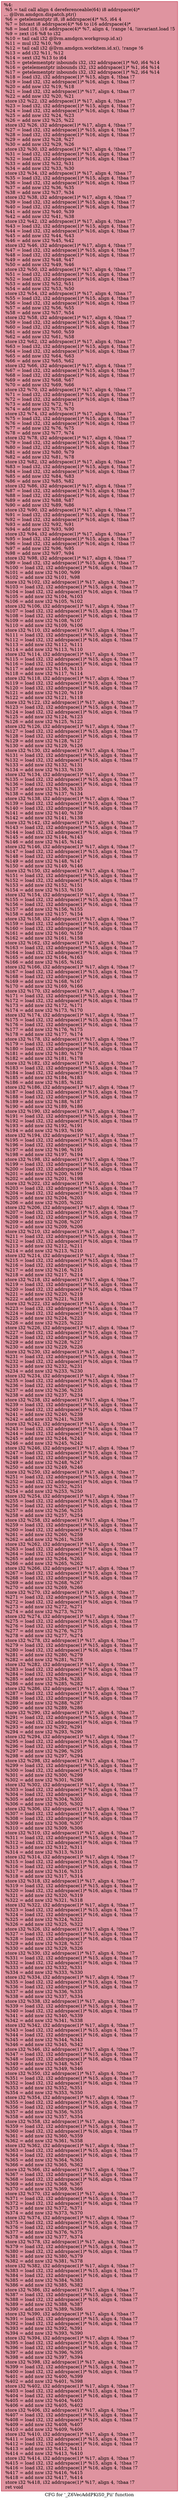 digraph "CFG for '_Z6VecAddPKiS0_Pii' function" {
	label="CFG for '_Z6VecAddPKiS0_Pii' function";

	Node0x612d410 [shape=record,color="#b70d28ff", style=filled, fillcolor="#b70d2870",label="{%4:\l  %5 = tail call align 4 dereferenceable(64) i8 addrspace(4)*\l... @llvm.amdgcn.dispatch.ptr()\l  %6 = getelementptr i8, i8 addrspace(4)* %5, i64 4\l  %7 = bitcast i8 addrspace(4)* %6 to i16 addrspace(4)*\l  %8 = load i16, i16 addrspace(4)* %7, align 4, !range !4, !invariant.load !5\l  %9 = zext i16 %8 to i32\l  %10 = tail call i32 @llvm.amdgcn.workgroup.id.x()\l  %11 = mul i32 %10, %9\l  %12 = tail call i32 @llvm.amdgcn.workitem.id.x(), !range !6\l  %13 = add i32 %11, %12\l  %14 = sext i32 %13 to i64\l  %15 = getelementptr inbounds i32, i32 addrspace(1)* %0, i64 %14\l  %16 = getelementptr inbounds i32, i32 addrspace(1)* %1, i64 %14\l  %17 = getelementptr inbounds i32, i32 addrspace(1)* %2, i64 %14\l  %18 = load i32, i32 addrspace(1)* %15, align 4, !tbaa !7\l  %19 = load i32, i32 addrspace(1)* %16, align 4, !tbaa !7\l  %20 = add nsw i32 %19, %18\l  %21 = load i32, i32 addrspace(1)* %17, align 4, !tbaa !7\l  %22 = add nsw i32 %20, %21\l  store i32 %22, i32 addrspace(1)* %17, align 4, !tbaa !7\l  %23 = load i32, i32 addrspace(1)* %15, align 4, !tbaa !7\l  %24 = load i32, i32 addrspace(1)* %16, align 4, !tbaa !7\l  %25 = add nsw i32 %24, %23\l  %26 = add nsw i32 %25, %22\l  store i32 %26, i32 addrspace(1)* %17, align 4, !tbaa !7\l  %27 = load i32, i32 addrspace(1)* %15, align 4, !tbaa !7\l  %28 = load i32, i32 addrspace(1)* %16, align 4, !tbaa !7\l  %29 = add nsw i32 %28, %27\l  %30 = add nsw i32 %29, %26\l  store i32 %30, i32 addrspace(1)* %17, align 4, !tbaa !7\l  %31 = load i32, i32 addrspace(1)* %15, align 4, !tbaa !7\l  %32 = load i32, i32 addrspace(1)* %16, align 4, !tbaa !7\l  %33 = add nsw i32 %32, %31\l  %34 = add nsw i32 %33, %30\l  store i32 %34, i32 addrspace(1)* %17, align 4, !tbaa !7\l  %35 = load i32, i32 addrspace(1)* %15, align 4, !tbaa !7\l  %36 = load i32, i32 addrspace(1)* %16, align 4, !tbaa !7\l  %37 = add nsw i32 %36, %35\l  %38 = add nsw i32 %37, %34\l  store i32 %38, i32 addrspace(1)* %17, align 4, !tbaa !7\l  %39 = load i32, i32 addrspace(1)* %15, align 4, !tbaa !7\l  %40 = load i32, i32 addrspace(1)* %16, align 4, !tbaa !7\l  %41 = add nsw i32 %40, %39\l  %42 = add nsw i32 %41, %38\l  store i32 %42, i32 addrspace(1)* %17, align 4, !tbaa !7\l  %43 = load i32, i32 addrspace(1)* %15, align 4, !tbaa !7\l  %44 = load i32, i32 addrspace(1)* %16, align 4, !tbaa !7\l  %45 = add nsw i32 %44, %43\l  %46 = add nsw i32 %45, %42\l  store i32 %46, i32 addrspace(1)* %17, align 4, !tbaa !7\l  %47 = load i32, i32 addrspace(1)* %15, align 4, !tbaa !7\l  %48 = load i32, i32 addrspace(1)* %16, align 4, !tbaa !7\l  %49 = add nsw i32 %48, %47\l  %50 = add nsw i32 %49, %46\l  store i32 %50, i32 addrspace(1)* %17, align 4, !tbaa !7\l  %51 = load i32, i32 addrspace(1)* %15, align 4, !tbaa !7\l  %52 = load i32, i32 addrspace(1)* %16, align 4, !tbaa !7\l  %53 = add nsw i32 %52, %51\l  %54 = add nsw i32 %53, %50\l  store i32 %54, i32 addrspace(1)* %17, align 4, !tbaa !7\l  %55 = load i32, i32 addrspace(1)* %15, align 4, !tbaa !7\l  %56 = load i32, i32 addrspace(1)* %16, align 4, !tbaa !7\l  %57 = add nsw i32 %56, %55\l  %58 = add nsw i32 %57, %54\l  store i32 %58, i32 addrspace(1)* %17, align 4, !tbaa !7\l  %59 = load i32, i32 addrspace(1)* %15, align 4, !tbaa !7\l  %60 = load i32, i32 addrspace(1)* %16, align 4, !tbaa !7\l  %61 = add nsw i32 %60, %59\l  %62 = add nsw i32 %61, %58\l  store i32 %62, i32 addrspace(1)* %17, align 4, !tbaa !7\l  %63 = load i32, i32 addrspace(1)* %15, align 4, !tbaa !7\l  %64 = load i32, i32 addrspace(1)* %16, align 4, !tbaa !7\l  %65 = add nsw i32 %64, %63\l  %66 = add nsw i32 %65, %62\l  store i32 %66, i32 addrspace(1)* %17, align 4, !tbaa !7\l  %67 = load i32, i32 addrspace(1)* %15, align 4, !tbaa !7\l  %68 = load i32, i32 addrspace(1)* %16, align 4, !tbaa !7\l  %69 = add nsw i32 %68, %67\l  %70 = add nsw i32 %69, %66\l  store i32 %70, i32 addrspace(1)* %17, align 4, !tbaa !7\l  %71 = load i32, i32 addrspace(1)* %15, align 4, !tbaa !7\l  %72 = load i32, i32 addrspace(1)* %16, align 4, !tbaa !7\l  %73 = add nsw i32 %72, %71\l  %74 = add nsw i32 %73, %70\l  store i32 %74, i32 addrspace(1)* %17, align 4, !tbaa !7\l  %75 = load i32, i32 addrspace(1)* %15, align 4, !tbaa !7\l  %76 = load i32, i32 addrspace(1)* %16, align 4, !tbaa !7\l  %77 = add nsw i32 %76, %75\l  %78 = add nsw i32 %77, %74\l  store i32 %78, i32 addrspace(1)* %17, align 4, !tbaa !7\l  %79 = load i32, i32 addrspace(1)* %15, align 4, !tbaa !7\l  %80 = load i32, i32 addrspace(1)* %16, align 4, !tbaa !7\l  %81 = add nsw i32 %80, %79\l  %82 = add nsw i32 %81, %78\l  store i32 %82, i32 addrspace(1)* %17, align 4, !tbaa !7\l  %83 = load i32, i32 addrspace(1)* %15, align 4, !tbaa !7\l  %84 = load i32, i32 addrspace(1)* %16, align 4, !tbaa !7\l  %85 = add nsw i32 %84, %83\l  %86 = add nsw i32 %85, %82\l  store i32 %86, i32 addrspace(1)* %17, align 4, !tbaa !7\l  %87 = load i32, i32 addrspace(1)* %15, align 4, !tbaa !7\l  %88 = load i32, i32 addrspace(1)* %16, align 4, !tbaa !7\l  %89 = add nsw i32 %88, %87\l  %90 = add nsw i32 %89, %86\l  store i32 %90, i32 addrspace(1)* %17, align 4, !tbaa !7\l  %91 = load i32, i32 addrspace(1)* %15, align 4, !tbaa !7\l  %92 = load i32, i32 addrspace(1)* %16, align 4, !tbaa !7\l  %93 = add nsw i32 %92, %91\l  %94 = add nsw i32 %93, %90\l  store i32 %94, i32 addrspace(1)* %17, align 4, !tbaa !7\l  %95 = load i32, i32 addrspace(1)* %15, align 4, !tbaa !7\l  %96 = load i32, i32 addrspace(1)* %16, align 4, !tbaa !7\l  %97 = add nsw i32 %96, %95\l  %98 = add nsw i32 %97, %94\l  store i32 %98, i32 addrspace(1)* %17, align 4, !tbaa !7\l  %99 = load i32, i32 addrspace(1)* %15, align 4, !tbaa !7\l  %100 = load i32, i32 addrspace(1)* %16, align 4, !tbaa !7\l  %101 = add nsw i32 %100, %99\l  %102 = add nsw i32 %101, %98\l  store i32 %102, i32 addrspace(1)* %17, align 4, !tbaa !7\l  %103 = load i32, i32 addrspace(1)* %15, align 4, !tbaa !7\l  %104 = load i32, i32 addrspace(1)* %16, align 4, !tbaa !7\l  %105 = add nsw i32 %104, %103\l  %106 = add nsw i32 %105, %102\l  store i32 %106, i32 addrspace(1)* %17, align 4, !tbaa !7\l  %107 = load i32, i32 addrspace(1)* %15, align 4, !tbaa !7\l  %108 = load i32, i32 addrspace(1)* %16, align 4, !tbaa !7\l  %109 = add nsw i32 %108, %107\l  %110 = add nsw i32 %109, %106\l  store i32 %110, i32 addrspace(1)* %17, align 4, !tbaa !7\l  %111 = load i32, i32 addrspace(1)* %15, align 4, !tbaa !7\l  %112 = load i32, i32 addrspace(1)* %16, align 4, !tbaa !7\l  %113 = add nsw i32 %112, %111\l  %114 = add nsw i32 %113, %110\l  store i32 %114, i32 addrspace(1)* %17, align 4, !tbaa !7\l  %115 = load i32, i32 addrspace(1)* %15, align 4, !tbaa !7\l  %116 = load i32, i32 addrspace(1)* %16, align 4, !tbaa !7\l  %117 = add nsw i32 %116, %115\l  %118 = add nsw i32 %117, %114\l  store i32 %118, i32 addrspace(1)* %17, align 4, !tbaa !7\l  %119 = load i32, i32 addrspace(1)* %15, align 4, !tbaa !7\l  %120 = load i32, i32 addrspace(1)* %16, align 4, !tbaa !7\l  %121 = add nsw i32 %120, %119\l  %122 = add nsw i32 %121, %118\l  store i32 %122, i32 addrspace(1)* %17, align 4, !tbaa !7\l  %123 = load i32, i32 addrspace(1)* %15, align 4, !tbaa !7\l  %124 = load i32, i32 addrspace(1)* %16, align 4, !tbaa !7\l  %125 = add nsw i32 %124, %123\l  %126 = add nsw i32 %125, %122\l  store i32 %126, i32 addrspace(1)* %17, align 4, !tbaa !7\l  %127 = load i32, i32 addrspace(1)* %15, align 4, !tbaa !7\l  %128 = load i32, i32 addrspace(1)* %16, align 4, !tbaa !7\l  %129 = add nsw i32 %128, %127\l  %130 = add nsw i32 %129, %126\l  store i32 %130, i32 addrspace(1)* %17, align 4, !tbaa !7\l  %131 = load i32, i32 addrspace(1)* %15, align 4, !tbaa !7\l  %132 = load i32, i32 addrspace(1)* %16, align 4, !tbaa !7\l  %133 = add nsw i32 %132, %131\l  %134 = add nsw i32 %133, %130\l  store i32 %134, i32 addrspace(1)* %17, align 4, !tbaa !7\l  %135 = load i32, i32 addrspace(1)* %15, align 4, !tbaa !7\l  %136 = load i32, i32 addrspace(1)* %16, align 4, !tbaa !7\l  %137 = add nsw i32 %136, %135\l  %138 = add nsw i32 %137, %134\l  store i32 %138, i32 addrspace(1)* %17, align 4, !tbaa !7\l  %139 = load i32, i32 addrspace(1)* %15, align 4, !tbaa !7\l  %140 = load i32, i32 addrspace(1)* %16, align 4, !tbaa !7\l  %141 = add nsw i32 %140, %139\l  %142 = add nsw i32 %141, %138\l  store i32 %142, i32 addrspace(1)* %17, align 4, !tbaa !7\l  %143 = load i32, i32 addrspace(1)* %15, align 4, !tbaa !7\l  %144 = load i32, i32 addrspace(1)* %16, align 4, !tbaa !7\l  %145 = add nsw i32 %144, %143\l  %146 = add nsw i32 %145, %142\l  store i32 %146, i32 addrspace(1)* %17, align 4, !tbaa !7\l  %147 = load i32, i32 addrspace(1)* %15, align 4, !tbaa !7\l  %148 = load i32, i32 addrspace(1)* %16, align 4, !tbaa !7\l  %149 = add nsw i32 %148, %147\l  %150 = add nsw i32 %149, %146\l  store i32 %150, i32 addrspace(1)* %17, align 4, !tbaa !7\l  %151 = load i32, i32 addrspace(1)* %15, align 4, !tbaa !7\l  %152 = load i32, i32 addrspace(1)* %16, align 4, !tbaa !7\l  %153 = add nsw i32 %152, %151\l  %154 = add nsw i32 %153, %150\l  store i32 %154, i32 addrspace(1)* %17, align 4, !tbaa !7\l  %155 = load i32, i32 addrspace(1)* %15, align 4, !tbaa !7\l  %156 = load i32, i32 addrspace(1)* %16, align 4, !tbaa !7\l  %157 = add nsw i32 %156, %155\l  %158 = add nsw i32 %157, %154\l  store i32 %158, i32 addrspace(1)* %17, align 4, !tbaa !7\l  %159 = load i32, i32 addrspace(1)* %15, align 4, !tbaa !7\l  %160 = load i32, i32 addrspace(1)* %16, align 4, !tbaa !7\l  %161 = add nsw i32 %160, %159\l  %162 = add nsw i32 %161, %158\l  store i32 %162, i32 addrspace(1)* %17, align 4, !tbaa !7\l  %163 = load i32, i32 addrspace(1)* %15, align 4, !tbaa !7\l  %164 = load i32, i32 addrspace(1)* %16, align 4, !tbaa !7\l  %165 = add nsw i32 %164, %163\l  %166 = add nsw i32 %165, %162\l  store i32 %166, i32 addrspace(1)* %17, align 4, !tbaa !7\l  %167 = load i32, i32 addrspace(1)* %15, align 4, !tbaa !7\l  %168 = load i32, i32 addrspace(1)* %16, align 4, !tbaa !7\l  %169 = add nsw i32 %168, %167\l  %170 = add nsw i32 %169, %166\l  store i32 %170, i32 addrspace(1)* %17, align 4, !tbaa !7\l  %171 = load i32, i32 addrspace(1)* %15, align 4, !tbaa !7\l  %172 = load i32, i32 addrspace(1)* %16, align 4, !tbaa !7\l  %173 = add nsw i32 %172, %171\l  %174 = add nsw i32 %173, %170\l  store i32 %174, i32 addrspace(1)* %17, align 4, !tbaa !7\l  %175 = load i32, i32 addrspace(1)* %15, align 4, !tbaa !7\l  %176 = load i32, i32 addrspace(1)* %16, align 4, !tbaa !7\l  %177 = add nsw i32 %176, %175\l  %178 = add nsw i32 %177, %174\l  store i32 %178, i32 addrspace(1)* %17, align 4, !tbaa !7\l  %179 = load i32, i32 addrspace(1)* %15, align 4, !tbaa !7\l  %180 = load i32, i32 addrspace(1)* %16, align 4, !tbaa !7\l  %181 = add nsw i32 %180, %179\l  %182 = add nsw i32 %181, %178\l  store i32 %182, i32 addrspace(1)* %17, align 4, !tbaa !7\l  %183 = load i32, i32 addrspace(1)* %15, align 4, !tbaa !7\l  %184 = load i32, i32 addrspace(1)* %16, align 4, !tbaa !7\l  %185 = add nsw i32 %184, %183\l  %186 = add nsw i32 %185, %182\l  store i32 %186, i32 addrspace(1)* %17, align 4, !tbaa !7\l  %187 = load i32, i32 addrspace(1)* %15, align 4, !tbaa !7\l  %188 = load i32, i32 addrspace(1)* %16, align 4, !tbaa !7\l  %189 = add nsw i32 %188, %187\l  %190 = add nsw i32 %189, %186\l  store i32 %190, i32 addrspace(1)* %17, align 4, !tbaa !7\l  %191 = load i32, i32 addrspace(1)* %15, align 4, !tbaa !7\l  %192 = load i32, i32 addrspace(1)* %16, align 4, !tbaa !7\l  %193 = add nsw i32 %192, %191\l  %194 = add nsw i32 %193, %190\l  store i32 %194, i32 addrspace(1)* %17, align 4, !tbaa !7\l  %195 = load i32, i32 addrspace(1)* %15, align 4, !tbaa !7\l  %196 = load i32, i32 addrspace(1)* %16, align 4, !tbaa !7\l  %197 = add nsw i32 %196, %195\l  %198 = add nsw i32 %197, %194\l  store i32 %198, i32 addrspace(1)* %17, align 4, !tbaa !7\l  %199 = load i32, i32 addrspace(1)* %15, align 4, !tbaa !7\l  %200 = load i32, i32 addrspace(1)* %16, align 4, !tbaa !7\l  %201 = add nsw i32 %200, %199\l  %202 = add nsw i32 %201, %198\l  store i32 %202, i32 addrspace(1)* %17, align 4, !tbaa !7\l  %203 = load i32, i32 addrspace(1)* %15, align 4, !tbaa !7\l  %204 = load i32, i32 addrspace(1)* %16, align 4, !tbaa !7\l  %205 = add nsw i32 %204, %203\l  %206 = add nsw i32 %205, %202\l  store i32 %206, i32 addrspace(1)* %17, align 4, !tbaa !7\l  %207 = load i32, i32 addrspace(1)* %15, align 4, !tbaa !7\l  %208 = load i32, i32 addrspace(1)* %16, align 4, !tbaa !7\l  %209 = add nsw i32 %208, %207\l  %210 = add nsw i32 %209, %206\l  store i32 %210, i32 addrspace(1)* %17, align 4, !tbaa !7\l  %211 = load i32, i32 addrspace(1)* %15, align 4, !tbaa !7\l  %212 = load i32, i32 addrspace(1)* %16, align 4, !tbaa !7\l  %213 = add nsw i32 %212, %211\l  %214 = add nsw i32 %213, %210\l  store i32 %214, i32 addrspace(1)* %17, align 4, !tbaa !7\l  %215 = load i32, i32 addrspace(1)* %15, align 4, !tbaa !7\l  %216 = load i32, i32 addrspace(1)* %16, align 4, !tbaa !7\l  %217 = add nsw i32 %216, %215\l  %218 = add nsw i32 %217, %214\l  store i32 %218, i32 addrspace(1)* %17, align 4, !tbaa !7\l  %219 = load i32, i32 addrspace(1)* %15, align 4, !tbaa !7\l  %220 = load i32, i32 addrspace(1)* %16, align 4, !tbaa !7\l  %221 = add nsw i32 %220, %219\l  %222 = add nsw i32 %221, %218\l  store i32 %222, i32 addrspace(1)* %17, align 4, !tbaa !7\l  %223 = load i32, i32 addrspace(1)* %15, align 4, !tbaa !7\l  %224 = load i32, i32 addrspace(1)* %16, align 4, !tbaa !7\l  %225 = add nsw i32 %224, %223\l  %226 = add nsw i32 %225, %222\l  store i32 %226, i32 addrspace(1)* %17, align 4, !tbaa !7\l  %227 = load i32, i32 addrspace(1)* %15, align 4, !tbaa !7\l  %228 = load i32, i32 addrspace(1)* %16, align 4, !tbaa !7\l  %229 = add nsw i32 %228, %227\l  %230 = add nsw i32 %229, %226\l  store i32 %230, i32 addrspace(1)* %17, align 4, !tbaa !7\l  %231 = load i32, i32 addrspace(1)* %15, align 4, !tbaa !7\l  %232 = load i32, i32 addrspace(1)* %16, align 4, !tbaa !7\l  %233 = add nsw i32 %232, %231\l  %234 = add nsw i32 %233, %230\l  store i32 %234, i32 addrspace(1)* %17, align 4, !tbaa !7\l  %235 = load i32, i32 addrspace(1)* %15, align 4, !tbaa !7\l  %236 = load i32, i32 addrspace(1)* %16, align 4, !tbaa !7\l  %237 = add nsw i32 %236, %235\l  %238 = add nsw i32 %237, %234\l  store i32 %238, i32 addrspace(1)* %17, align 4, !tbaa !7\l  %239 = load i32, i32 addrspace(1)* %15, align 4, !tbaa !7\l  %240 = load i32, i32 addrspace(1)* %16, align 4, !tbaa !7\l  %241 = add nsw i32 %240, %239\l  %242 = add nsw i32 %241, %238\l  store i32 %242, i32 addrspace(1)* %17, align 4, !tbaa !7\l  %243 = load i32, i32 addrspace(1)* %15, align 4, !tbaa !7\l  %244 = load i32, i32 addrspace(1)* %16, align 4, !tbaa !7\l  %245 = add nsw i32 %244, %243\l  %246 = add nsw i32 %245, %242\l  store i32 %246, i32 addrspace(1)* %17, align 4, !tbaa !7\l  %247 = load i32, i32 addrspace(1)* %15, align 4, !tbaa !7\l  %248 = load i32, i32 addrspace(1)* %16, align 4, !tbaa !7\l  %249 = add nsw i32 %248, %247\l  %250 = add nsw i32 %249, %246\l  store i32 %250, i32 addrspace(1)* %17, align 4, !tbaa !7\l  %251 = load i32, i32 addrspace(1)* %15, align 4, !tbaa !7\l  %252 = load i32, i32 addrspace(1)* %16, align 4, !tbaa !7\l  %253 = add nsw i32 %252, %251\l  %254 = add nsw i32 %253, %250\l  store i32 %254, i32 addrspace(1)* %17, align 4, !tbaa !7\l  %255 = load i32, i32 addrspace(1)* %15, align 4, !tbaa !7\l  %256 = load i32, i32 addrspace(1)* %16, align 4, !tbaa !7\l  %257 = add nsw i32 %256, %255\l  %258 = add nsw i32 %257, %254\l  store i32 %258, i32 addrspace(1)* %17, align 4, !tbaa !7\l  %259 = load i32, i32 addrspace(1)* %15, align 4, !tbaa !7\l  %260 = load i32, i32 addrspace(1)* %16, align 4, !tbaa !7\l  %261 = add nsw i32 %260, %259\l  %262 = add nsw i32 %261, %258\l  store i32 %262, i32 addrspace(1)* %17, align 4, !tbaa !7\l  %263 = load i32, i32 addrspace(1)* %15, align 4, !tbaa !7\l  %264 = load i32, i32 addrspace(1)* %16, align 4, !tbaa !7\l  %265 = add nsw i32 %264, %263\l  %266 = add nsw i32 %265, %262\l  store i32 %266, i32 addrspace(1)* %17, align 4, !tbaa !7\l  %267 = load i32, i32 addrspace(1)* %15, align 4, !tbaa !7\l  %268 = load i32, i32 addrspace(1)* %16, align 4, !tbaa !7\l  %269 = add nsw i32 %268, %267\l  %270 = add nsw i32 %269, %266\l  store i32 %270, i32 addrspace(1)* %17, align 4, !tbaa !7\l  %271 = load i32, i32 addrspace(1)* %15, align 4, !tbaa !7\l  %272 = load i32, i32 addrspace(1)* %16, align 4, !tbaa !7\l  %273 = add nsw i32 %272, %271\l  %274 = add nsw i32 %273, %270\l  store i32 %274, i32 addrspace(1)* %17, align 4, !tbaa !7\l  %275 = load i32, i32 addrspace(1)* %15, align 4, !tbaa !7\l  %276 = load i32, i32 addrspace(1)* %16, align 4, !tbaa !7\l  %277 = add nsw i32 %276, %275\l  %278 = add nsw i32 %277, %274\l  store i32 %278, i32 addrspace(1)* %17, align 4, !tbaa !7\l  %279 = load i32, i32 addrspace(1)* %15, align 4, !tbaa !7\l  %280 = load i32, i32 addrspace(1)* %16, align 4, !tbaa !7\l  %281 = add nsw i32 %280, %279\l  %282 = add nsw i32 %281, %278\l  store i32 %282, i32 addrspace(1)* %17, align 4, !tbaa !7\l  %283 = load i32, i32 addrspace(1)* %15, align 4, !tbaa !7\l  %284 = load i32, i32 addrspace(1)* %16, align 4, !tbaa !7\l  %285 = add nsw i32 %284, %283\l  %286 = add nsw i32 %285, %282\l  store i32 %286, i32 addrspace(1)* %17, align 4, !tbaa !7\l  %287 = load i32, i32 addrspace(1)* %15, align 4, !tbaa !7\l  %288 = load i32, i32 addrspace(1)* %16, align 4, !tbaa !7\l  %289 = add nsw i32 %288, %287\l  %290 = add nsw i32 %289, %286\l  store i32 %290, i32 addrspace(1)* %17, align 4, !tbaa !7\l  %291 = load i32, i32 addrspace(1)* %15, align 4, !tbaa !7\l  %292 = load i32, i32 addrspace(1)* %16, align 4, !tbaa !7\l  %293 = add nsw i32 %292, %291\l  %294 = add nsw i32 %293, %290\l  store i32 %294, i32 addrspace(1)* %17, align 4, !tbaa !7\l  %295 = load i32, i32 addrspace(1)* %15, align 4, !tbaa !7\l  %296 = load i32, i32 addrspace(1)* %16, align 4, !tbaa !7\l  %297 = add nsw i32 %296, %295\l  %298 = add nsw i32 %297, %294\l  store i32 %298, i32 addrspace(1)* %17, align 4, !tbaa !7\l  %299 = load i32, i32 addrspace(1)* %15, align 4, !tbaa !7\l  %300 = load i32, i32 addrspace(1)* %16, align 4, !tbaa !7\l  %301 = add nsw i32 %300, %299\l  %302 = add nsw i32 %301, %298\l  store i32 %302, i32 addrspace(1)* %17, align 4, !tbaa !7\l  %303 = load i32, i32 addrspace(1)* %15, align 4, !tbaa !7\l  %304 = load i32, i32 addrspace(1)* %16, align 4, !tbaa !7\l  %305 = add nsw i32 %304, %303\l  %306 = add nsw i32 %305, %302\l  store i32 %306, i32 addrspace(1)* %17, align 4, !tbaa !7\l  %307 = load i32, i32 addrspace(1)* %15, align 4, !tbaa !7\l  %308 = load i32, i32 addrspace(1)* %16, align 4, !tbaa !7\l  %309 = add nsw i32 %308, %307\l  %310 = add nsw i32 %309, %306\l  store i32 %310, i32 addrspace(1)* %17, align 4, !tbaa !7\l  %311 = load i32, i32 addrspace(1)* %15, align 4, !tbaa !7\l  %312 = load i32, i32 addrspace(1)* %16, align 4, !tbaa !7\l  %313 = add nsw i32 %312, %311\l  %314 = add nsw i32 %313, %310\l  store i32 %314, i32 addrspace(1)* %17, align 4, !tbaa !7\l  %315 = load i32, i32 addrspace(1)* %15, align 4, !tbaa !7\l  %316 = load i32, i32 addrspace(1)* %16, align 4, !tbaa !7\l  %317 = add nsw i32 %316, %315\l  %318 = add nsw i32 %317, %314\l  store i32 %318, i32 addrspace(1)* %17, align 4, !tbaa !7\l  %319 = load i32, i32 addrspace(1)* %15, align 4, !tbaa !7\l  %320 = load i32, i32 addrspace(1)* %16, align 4, !tbaa !7\l  %321 = add nsw i32 %320, %319\l  %322 = add nsw i32 %321, %318\l  store i32 %322, i32 addrspace(1)* %17, align 4, !tbaa !7\l  %323 = load i32, i32 addrspace(1)* %15, align 4, !tbaa !7\l  %324 = load i32, i32 addrspace(1)* %16, align 4, !tbaa !7\l  %325 = add nsw i32 %324, %323\l  %326 = add nsw i32 %325, %322\l  store i32 %326, i32 addrspace(1)* %17, align 4, !tbaa !7\l  %327 = load i32, i32 addrspace(1)* %15, align 4, !tbaa !7\l  %328 = load i32, i32 addrspace(1)* %16, align 4, !tbaa !7\l  %329 = add nsw i32 %328, %327\l  %330 = add nsw i32 %329, %326\l  store i32 %330, i32 addrspace(1)* %17, align 4, !tbaa !7\l  %331 = load i32, i32 addrspace(1)* %15, align 4, !tbaa !7\l  %332 = load i32, i32 addrspace(1)* %16, align 4, !tbaa !7\l  %333 = add nsw i32 %332, %331\l  %334 = add nsw i32 %333, %330\l  store i32 %334, i32 addrspace(1)* %17, align 4, !tbaa !7\l  %335 = load i32, i32 addrspace(1)* %15, align 4, !tbaa !7\l  %336 = load i32, i32 addrspace(1)* %16, align 4, !tbaa !7\l  %337 = add nsw i32 %336, %335\l  %338 = add nsw i32 %337, %334\l  store i32 %338, i32 addrspace(1)* %17, align 4, !tbaa !7\l  %339 = load i32, i32 addrspace(1)* %15, align 4, !tbaa !7\l  %340 = load i32, i32 addrspace(1)* %16, align 4, !tbaa !7\l  %341 = add nsw i32 %340, %339\l  %342 = add nsw i32 %341, %338\l  store i32 %342, i32 addrspace(1)* %17, align 4, !tbaa !7\l  %343 = load i32, i32 addrspace(1)* %15, align 4, !tbaa !7\l  %344 = load i32, i32 addrspace(1)* %16, align 4, !tbaa !7\l  %345 = add nsw i32 %344, %343\l  %346 = add nsw i32 %345, %342\l  store i32 %346, i32 addrspace(1)* %17, align 4, !tbaa !7\l  %347 = load i32, i32 addrspace(1)* %15, align 4, !tbaa !7\l  %348 = load i32, i32 addrspace(1)* %16, align 4, !tbaa !7\l  %349 = add nsw i32 %348, %347\l  %350 = add nsw i32 %349, %346\l  store i32 %350, i32 addrspace(1)* %17, align 4, !tbaa !7\l  %351 = load i32, i32 addrspace(1)* %15, align 4, !tbaa !7\l  %352 = load i32, i32 addrspace(1)* %16, align 4, !tbaa !7\l  %353 = add nsw i32 %352, %351\l  %354 = add nsw i32 %353, %350\l  store i32 %354, i32 addrspace(1)* %17, align 4, !tbaa !7\l  %355 = load i32, i32 addrspace(1)* %15, align 4, !tbaa !7\l  %356 = load i32, i32 addrspace(1)* %16, align 4, !tbaa !7\l  %357 = add nsw i32 %356, %355\l  %358 = add nsw i32 %357, %354\l  store i32 %358, i32 addrspace(1)* %17, align 4, !tbaa !7\l  %359 = load i32, i32 addrspace(1)* %15, align 4, !tbaa !7\l  %360 = load i32, i32 addrspace(1)* %16, align 4, !tbaa !7\l  %361 = add nsw i32 %360, %359\l  %362 = add nsw i32 %361, %358\l  store i32 %362, i32 addrspace(1)* %17, align 4, !tbaa !7\l  %363 = load i32, i32 addrspace(1)* %15, align 4, !tbaa !7\l  %364 = load i32, i32 addrspace(1)* %16, align 4, !tbaa !7\l  %365 = add nsw i32 %364, %363\l  %366 = add nsw i32 %365, %362\l  store i32 %366, i32 addrspace(1)* %17, align 4, !tbaa !7\l  %367 = load i32, i32 addrspace(1)* %15, align 4, !tbaa !7\l  %368 = load i32, i32 addrspace(1)* %16, align 4, !tbaa !7\l  %369 = add nsw i32 %368, %367\l  %370 = add nsw i32 %369, %366\l  store i32 %370, i32 addrspace(1)* %17, align 4, !tbaa !7\l  %371 = load i32, i32 addrspace(1)* %15, align 4, !tbaa !7\l  %372 = load i32, i32 addrspace(1)* %16, align 4, !tbaa !7\l  %373 = add nsw i32 %372, %371\l  %374 = add nsw i32 %373, %370\l  store i32 %374, i32 addrspace(1)* %17, align 4, !tbaa !7\l  %375 = load i32, i32 addrspace(1)* %15, align 4, !tbaa !7\l  %376 = load i32, i32 addrspace(1)* %16, align 4, !tbaa !7\l  %377 = add nsw i32 %376, %375\l  %378 = add nsw i32 %377, %374\l  store i32 %378, i32 addrspace(1)* %17, align 4, !tbaa !7\l  %379 = load i32, i32 addrspace(1)* %15, align 4, !tbaa !7\l  %380 = load i32, i32 addrspace(1)* %16, align 4, !tbaa !7\l  %381 = add nsw i32 %380, %379\l  %382 = add nsw i32 %381, %378\l  store i32 %382, i32 addrspace(1)* %17, align 4, !tbaa !7\l  %383 = load i32, i32 addrspace(1)* %15, align 4, !tbaa !7\l  %384 = load i32, i32 addrspace(1)* %16, align 4, !tbaa !7\l  %385 = add nsw i32 %384, %383\l  %386 = add nsw i32 %385, %382\l  store i32 %386, i32 addrspace(1)* %17, align 4, !tbaa !7\l  %387 = load i32, i32 addrspace(1)* %15, align 4, !tbaa !7\l  %388 = load i32, i32 addrspace(1)* %16, align 4, !tbaa !7\l  %389 = add nsw i32 %388, %387\l  %390 = add nsw i32 %389, %386\l  store i32 %390, i32 addrspace(1)* %17, align 4, !tbaa !7\l  %391 = load i32, i32 addrspace(1)* %15, align 4, !tbaa !7\l  %392 = load i32, i32 addrspace(1)* %16, align 4, !tbaa !7\l  %393 = add nsw i32 %392, %391\l  %394 = add nsw i32 %393, %390\l  store i32 %394, i32 addrspace(1)* %17, align 4, !tbaa !7\l  %395 = load i32, i32 addrspace(1)* %15, align 4, !tbaa !7\l  %396 = load i32, i32 addrspace(1)* %16, align 4, !tbaa !7\l  %397 = add nsw i32 %396, %395\l  %398 = add nsw i32 %397, %394\l  store i32 %398, i32 addrspace(1)* %17, align 4, !tbaa !7\l  %399 = load i32, i32 addrspace(1)* %15, align 4, !tbaa !7\l  %400 = load i32, i32 addrspace(1)* %16, align 4, !tbaa !7\l  %401 = add nsw i32 %400, %399\l  %402 = add nsw i32 %401, %398\l  store i32 %402, i32 addrspace(1)* %17, align 4, !tbaa !7\l  %403 = load i32, i32 addrspace(1)* %15, align 4, !tbaa !7\l  %404 = load i32, i32 addrspace(1)* %16, align 4, !tbaa !7\l  %405 = add nsw i32 %404, %403\l  %406 = add nsw i32 %405, %402\l  store i32 %406, i32 addrspace(1)* %17, align 4, !tbaa !7\l  %407 = load i32, i32 addrspace(1)* %15, align 4, !tbaa !7\l  %408 = load i32, i32 addrspace(1)* %16, align 4, !tbaa !7\l  %409 = add nsw i32 %408, %407\l  %410 = add nsw i32 %409, %406\l  store i32 %410, i32 addrspace(1)* %17, align 4, !tbaa !7\l  %411 = load i32, i32 addrspace(1)* %15, align 4, !tbaa !7\l  %412 = load i32, i32 addrspace(1)* %16, align 4, !tbaa !7\l  %413 = add nsw i32 %412, %411\l  %414 = add nsw i32 %413, %410\l  store i32 %414, i32 addrspace(1)* %17, align 4, !tbaa !7\l  %415 = load i32, i32 addrspace(1)* %15, align 4, !tbaa !7\l  %416 = load i32, i32 addrspace(1)* %16, align 4, !tbaa !7\l  %417 = add nsw i32 %416, %415\l  %418 = add nsw i32 %417, %414\l  store i32 %418, i32 addrspace(1)* %17, align 4, !tbaa !7\l  ret void\l}"];
}
